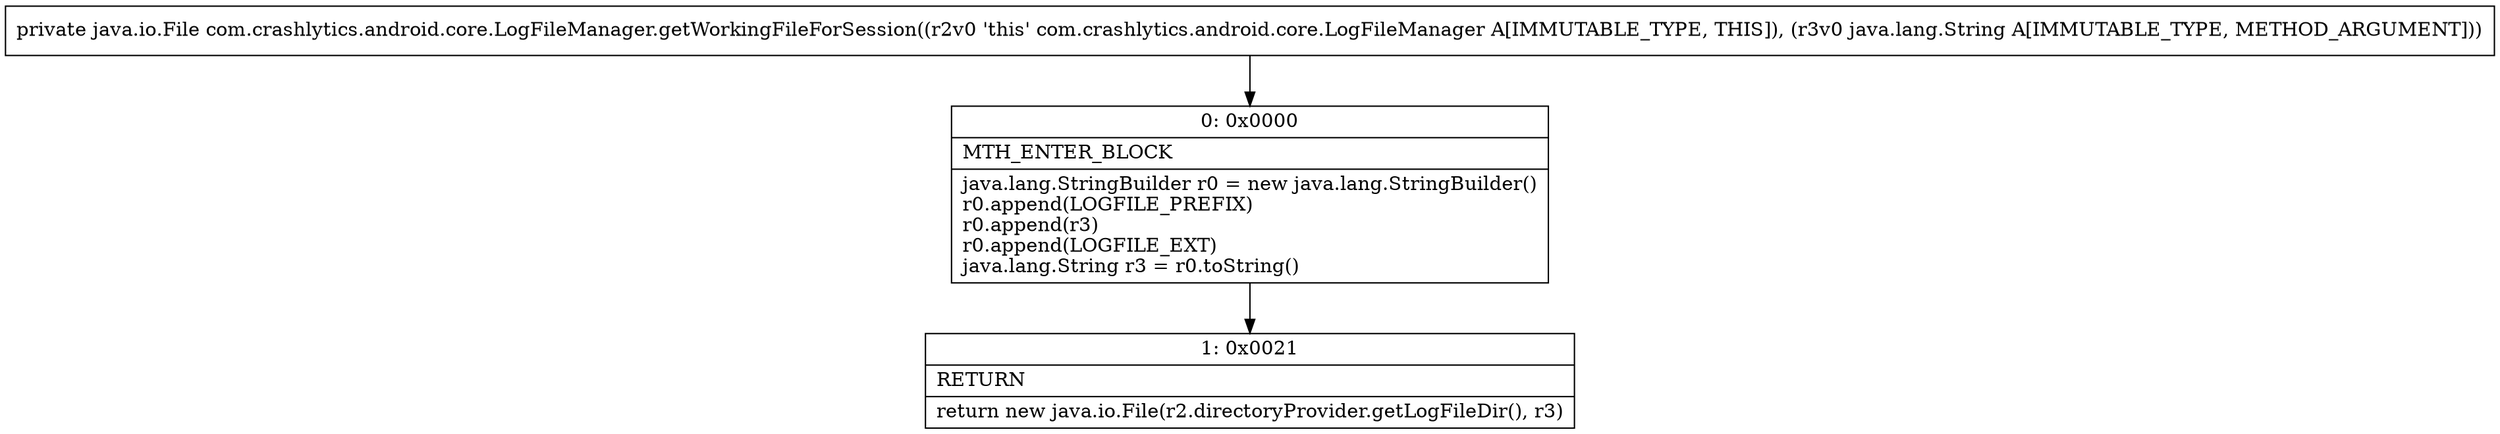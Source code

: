 digraph "CFG forcom.crashlytics.android.core.LogFileManager.getWorkingFileForSession(Ljava\/lang\/String;)Ljava\/io\/File;" {
Node_0 [shape=record,label="{0\:\ 0x0000|MTH_ENTER_BLOCK\l|java.lang.StringBuilder r0 = new java.lang.StringBuilder()\lr0.append(LOGFILE_PREFIX)\lr0.append(r3)\lr0.append(LOGFILE_EXT)\ljava.lang.String r3 = r0.toString()\l}"];
Node_1 [shape=record,label="{1\:\ 0x0021|RETURN\l|return new java.io.File(r2.directoryProvider.getLogFileDir(), r3)\l}"];
MethodNode[shape=record,label="{private java.io.File com.crashlytics.android.core.LogFileManager.getWorkingFileForSession((r2v0 'this' com.crashlytics.android.core.LogFileManager A[IMMUTABLE_TYPE, THIS]), (r3v0 java.lang.String A[IMMUTABLE_TYPE, METHOD_ARGUMENT])) }"];
MethodNode -> Node_0;
Node_0 -> Node_1;
}

